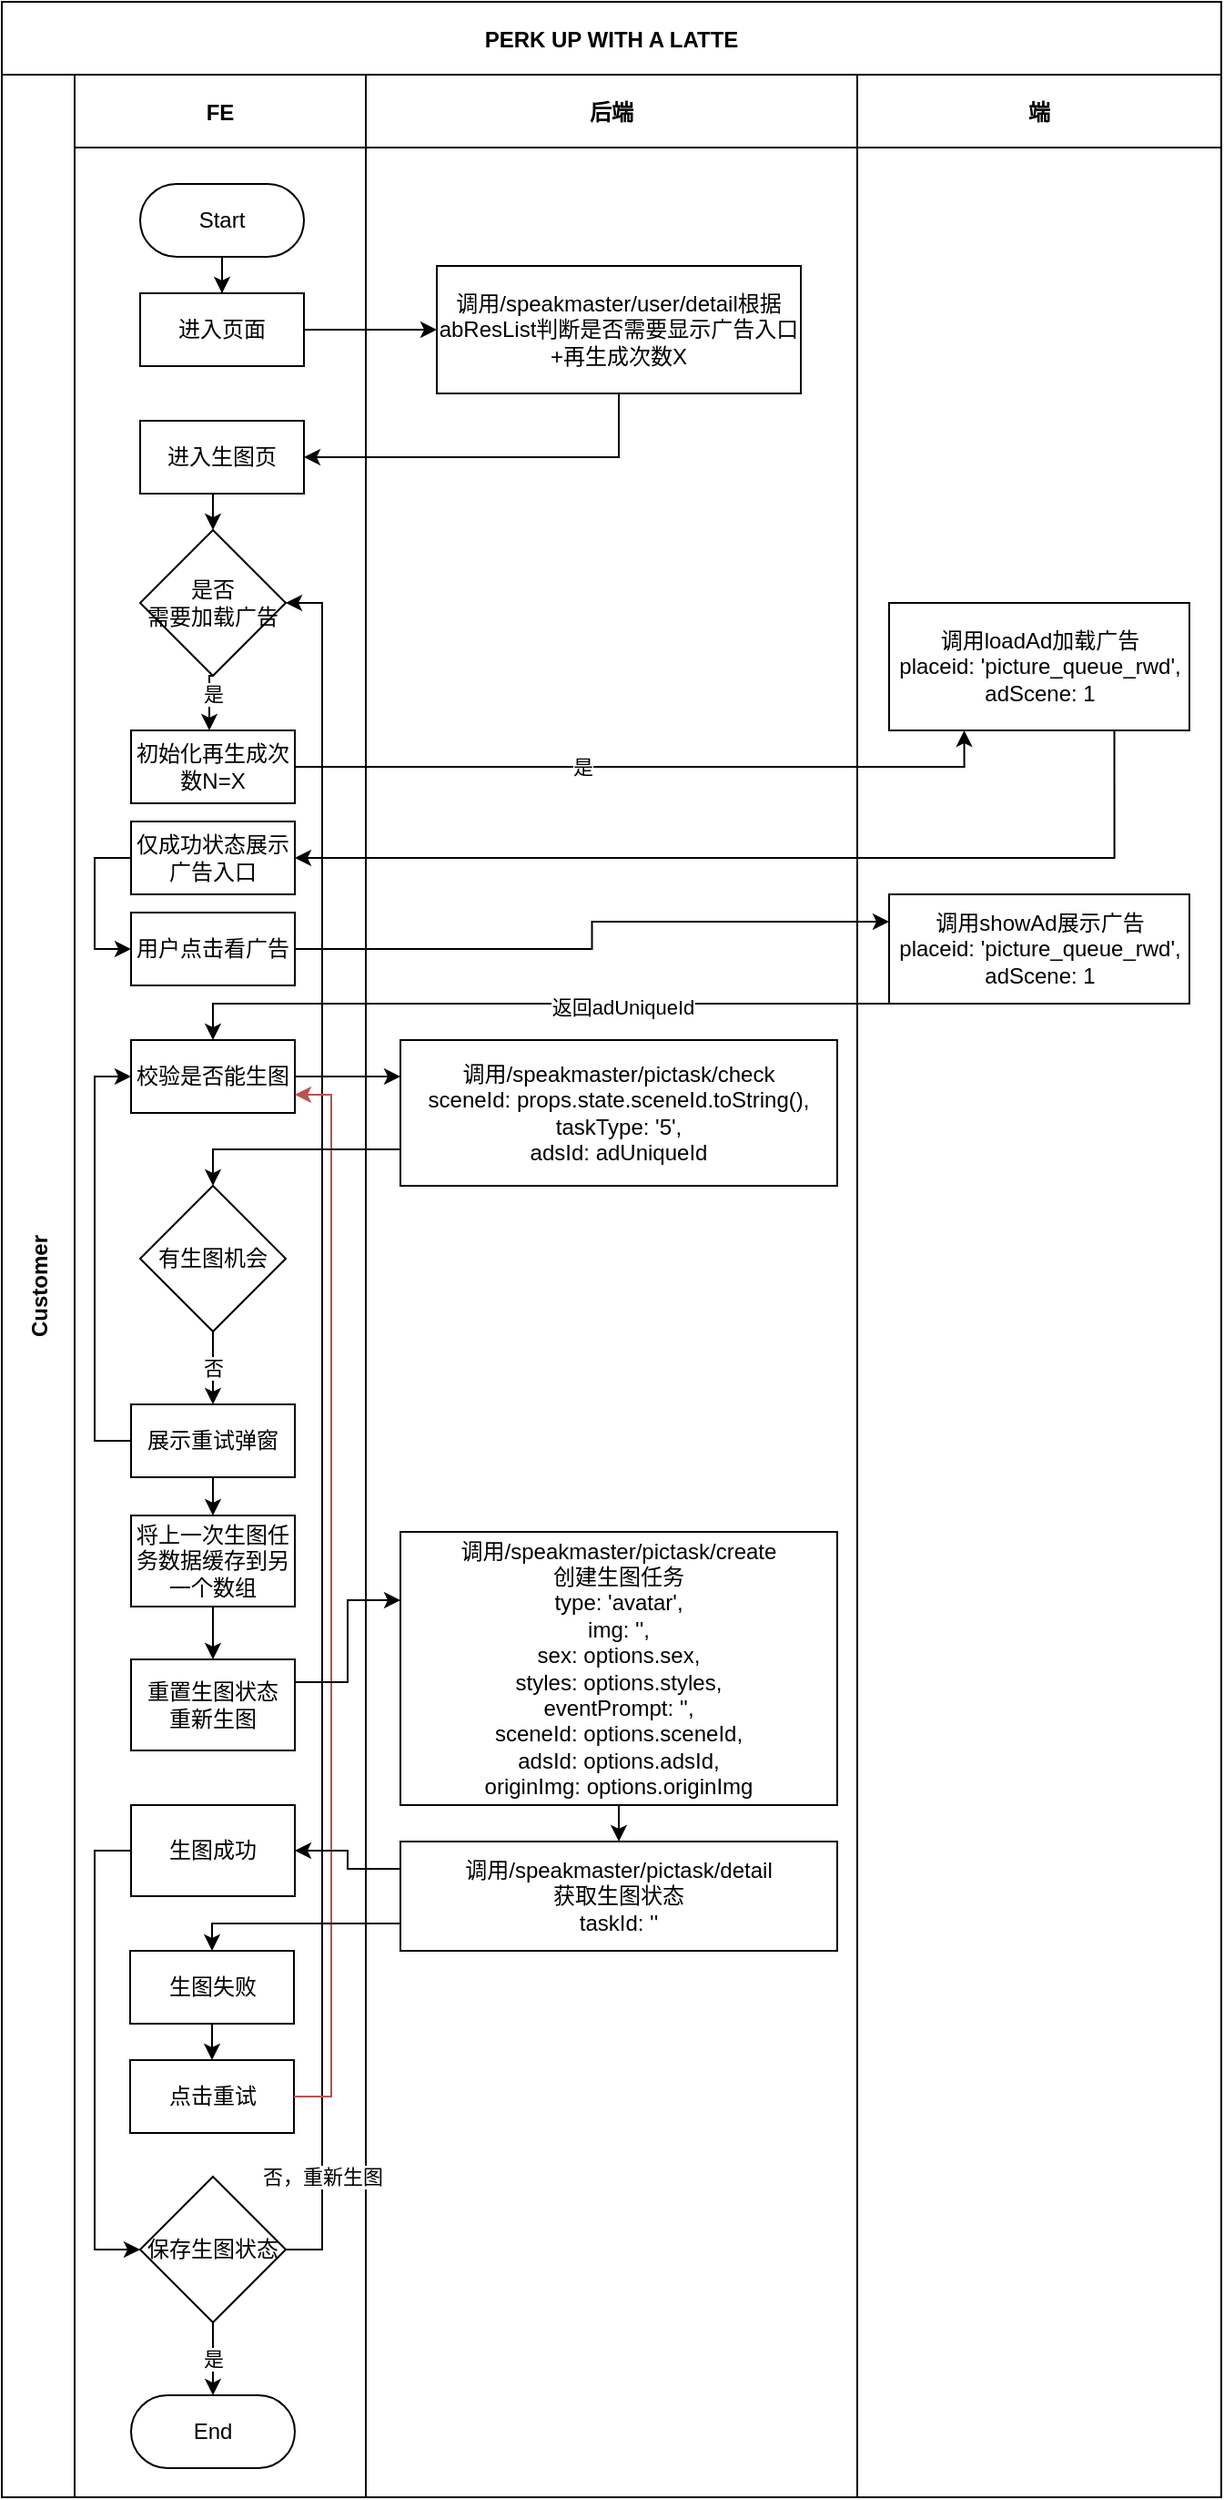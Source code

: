 <mxfile version="26.0.16">
  <diagram id="kgpKYQtTHZ0yAKxKKP6v" name="Page-1">
    <mxGraphModel dx="722" dy="439" grid="1" gridSize="10" guides="1" tooltips="1" connect="1" arrows="1" fold="1" page="1" pageScale="1" pageWidth="850" pageHeight="1100" math="0" shadow="0">
      <root>
        <mxCell id="0" />
        <mxCell id="1" parent="0" />
        <mxCell id="3nuBFxr9cyL0pnOWT2aG-1" value="PERK UP WITH A LATTE" style="shape=table;childLayout=tableLayout;startSize=40;collapsible=0;recursiveResize=0;expand=0;fillColor=none;fontStyle=1" parent="1" vertex="1">
          <mxGeometry x="100" y="70" width="670" height="1370" as="geometry" />
        </mxCell>
        <mxCell id="3nuBFxr9cyL0pnOWT2aG-3" value="Customer" style="shape=tableRow;horizontal=0;swimlaneHead=0;swimlaneBody=0;top=0;left=0;bottom=0;right=0;fillColor=none;points=[[0,0.5],[1,0.5]];portConstraint=eastwest;startSize=40;collapsible=0;recursiveResize=0;expand=0;fontStyle=1;" parent="3nuBFxr9cyL0pnOWT2aG-1" vertex="1">
          <mxGeometry y="40" width="670" height="1330" as="geometry" />
        </mxCell>
        <mxCell id="3nuBFxr9cyL0pnOWT2aG-4" value="FE" style="swimlane;swimlaneHead=0;swimlaneBody=0;connectable=0;fillColor=none;startSize=40;collapsible=0;recursiveResize=0;expand=0;fontStyle=1;" parent="3nuBFxr9cyL0pnOWT2aG-3" vertex="1">
          <mxGeometry x="40" width="160" height="1330" as="geometry">
            <mxRectangle width="160" height="1330" as="alternateBounds" />
          </mxGeometry>
        </mxCell>
        <mxCell id="3nuBFxr9cyL0pnOWT2aG-5" style="edgeStyle=orthogonalEdgeStyle;rounded=0;orthogonalLoop=1;jettySize=auto;html=1;" parent="3nuBFxr9cyL0pnOWT2aG-4" source="3nuBFxr9cyL0pnOWT2aG-6" target="3nuBFxr9cyL0pnOWT2aG-7" edge="1">
          <mxGeometry relative="1" as="geometry" />
        </mxCell>
        <mxCell id="3nuBFxr9cyL0pnOWT2aG-6" value="Start" style="rounded=1;whiteSpace=wrap;html=1;arcSize=50;" parent="3nuBFxr9cyL0pnOWT2aG-4" vertex="1">
          <mxGeometry x="36" y="60" width="90" height="40" as="geometry" />
        </mxCell>
        <mxCell id="3nuBFxr9cyL0pnOWT2aG-7" value="进入页面" style="rounded=0;whiteSpace=wrap;html=1;" parent="3nuBFxr9cyL0pnOWT2aG-4" vertex="1">
          <mxGeometry x="36" y="120" width="90" height="40" as="geometry" />
        </mxCell>
        <mxCell id="83-cvZ2OEZh-le51dASl-3" style="edgeStyle=orthogonalEdgeStyle;rounded=0;orthogonalLoop=1;jettySize=auto;html=1;exitX=0.5;exitY=1;exitDx=0;exitDy=0;entryX=0.5;entryY=0;entryDx=0;entryDy=0;" edge="1" parent="3nuBFxr9cyL0pnOWT2aG-4" source="3nuBFxr9cyL0pnOWT2aG-17" target="83-cvZ2OEZh-le51dASl-2">
          <mxGeometry relative="1" as="geometry" />
        </mxCell>
        <mxCell id="3nuBFxr9cyL0pnOWT2aG-17" value="进入生图页" style="rounded=0;whiteSpace=wrap;html=1;" parent="3nuBFxr9cyL0pnOWT2aG-4" vertex="1">
          <mxGeometry x="36" y="190" width="90" height="40" as="geometry" />
        </mxCell>
        <mxCell id="83-cvZ2OEZh-le51dASl-7" style="edgeStyle=orthogonalEdgeStyle;rounded=0;orthogonalLoop=1;jettySize=auto;html=1;exitX=0.5;exitY=1;exitDx=0;exitDy=0;entryX=0.5;entryY=0;entryDx=0;entryDy=0;" edge="1" parent="3nuBFxr9cyL0pnOWT2aG-4" source="83-cvZ2OEZh-le51dASl-2">
          <mxGeometry relative="1" as="geometry">
            <mxPoint x="74" y="330" as="sourcePoint" />
            <mxPoint x="74" y="360" as="targetPoint" />
          </mxGeometry>
        </mxCell>
        <mxCell id="83-cvZ2OEZh-le51dASl-51" value="是" style="edgeLabel;html=1;align=center;verticalAlign=middle;resizable=0;points=[];" vertex="1" connectable="0" parent="83-cvZ2OEZh-le51dASl-7">
          <mxGeometry x="-0.267" y="4" relative="1" as="geometry">
            <mxPoint x="-2" as="offset" />
          </mxGeometry>
        </mxCell>
        <mxCell id="83-cvZ2OEZh-le51dASl-2" value="&lt;div&gt;是否&lt;/div&gt;需要加载广告" style="rhombus;whiteSpace=wrap;html=1;" vertex="1" parent="3nuBFxr9cyL0pnOWT2aG-4">
          <mxGeometry x="36" y="250" width="80" height="80" as="geometry" />
        </mxCell>
        <mxCell id="83-cvZ2OEZh-le51dASl-6" value="初始化再生成次数N=X" style="rounded=0;whiteSpace=wrap;html=1;" vertex="1" parent="3nuBFxr9cyL0pnOWT2aG-4">
          <mxGeometry x="31" y="360" width="90" height="40" as="geometry" />
        </mxCell>
        <mxCell id="83-cvZ2OEZh-le51dASl-8" value="用户点击看广告" style="rounded=0;whiteSpace=wrap;html=1;" vertex="1" parent="3nuBFxr9cyL0pnOWT2aG-4">
          <mxGeometry x="31" y="460" width="90" height="40" as="geometry" />
        </mxCell>
        <mxCell id="83-cvZ2OEZh-le51dASl-27" value="校验是否能生图" style="rounded=0;whiteSpace=wrap;html=1;" vertex="1" parent="3nuBFxr9cyL0pnOWT2aG-4">
          <mxGeometry x="31" y="530" width="90" height="40" as="geometry" />
        </mxCell>
        <mxCell id="83-cvZ2OEZh-le51dASl-32" value="否" style="edgeStyle=orthogonalEdgeStyle;rounded=0;orthogonalLoop=1;jettySize=auto;html=1;exitX=0.5;exitY=1;exitDx=0;exitDy=0;entryX=0.5;entryY=0;entryDx=0;entryDy=0;" edge="1" parent="3nuBFxr9cyL0pnOWT2aG-4" source="83-cvZ2OEZh-le51dASl-29" target="83-cvZ2OEZh-le51dASl-31">
          <mxGeometry relative="1" as="geometry" />
        </mxCell>
        <mxCell id="83-cvZ2OEZh-le51dASl-29" value="有生图机会&lt;div&gt;&lt;/div&gt;" style="rhombus;whiteSpace=wrap;html=1;" vertex="1" parent="3nuBFxr9cyL0pnOWT2aG-4">
          <mxGeometry x="36" y="610" width="80" height="80" as="geometry" />
        </mxCell>
        <mxCell id="83-cvZ2OEZh-le51dASl-33" style="edgeStyle=orthogonalEdgeStyle;rounded=0;orthogonalLoop=1;jettySize=auto;html=1;exitX=0;exitY=0.5;exitDx=0;exitDy=0;entryX=0;entryY=0.5;entryDx=0;entryDy=0;" edge="1" parent="3nuBFxr9cyL0pnOWT2aG-4" source="83-cvZ2OEZh-le51dASl-31" target="83-cvZ2OEZh-le51dASl-27">
          <mxGeometry relative="1" as="geometry" />
        </mxCell>
        <mxCell id="83-cvZ2OEZh-le51dASl-35" style="edgeStyle=orthogonalEdgeStyle;rounded=0;orthogonalLoop=1;jettySize=auto;html=1;exitX=0.5;exitY=1;exitDx=0;exitDy=0;entryX=0.5;entryY=0;entryDx=0;entryDy=0;" edge="1" parent="3nuBFxr9cyL0pnOWT2aG-4" source="83-cvZ2OEZh-le51dASl-31" target="83-cvZ2OEZh-le51dASl-34">
          <mxGeometry relative="1" as="geometry" />
        </mxCell>
        <mxCell id="83-cvZ2OEZh-le51dASl-31" value="展示重试弹窗" style="rounded=0;whiteSpace=wrap;html=1;" vertex="1" parent="3nuBFxr9cyL0pnOWT2aG-4">
          <mxGeometry x="31" y="730" width="90" height="40" as="geometry" />
        </mxCell>
        <mxCell id="83-cvZ2OEZh-le51dASl-37" style="edgeStyle=orthogonalEdgeStyle;rounded=0;orthogonalLoop=1;jettySize=auto;html=1;exitX=0.5;exitY=1;exitDx=0;exitDy=0;entryX=0.5;entryY=0;entryDx=0;entryDy=0;" edge="1" parent="3nuBFxr9cyL0pnOWT2aG-4" source="83-cvZ2OEZh-le51dASl-34" target="83-cvZ2OEZh-le51dASl-36">
          <mxGeometry relative="1" as="geometry" />
        </mxCell>
        <mxCell id="83-cvZ2OEZh-le51dASl-34" value="&lt;div&gt;将上一次生图任务数据缓存到另一个数组&lt;/div&gt;" style="rounded=0;whiteSpace=wrap;html=1;" vertex="1" parent="3nuBFxr9cyL0pnOWT2aG-4">
          <mxGeometry x="31" y="791" width="90" height="50" as="geometry" />
        </mxCell>
        <mxCell id="83-cvZ2OEZh-le51dASl-36" value="重置生图状态&lt;div&gt;重新生图&lt;/div&gt;" style="rounded=0;whiteSpace=wrap;html=1;" vertex="1" parent="3nuBFxr9cyL0pnOWT2aG-4">
          <mxGeometry x="31" y="870" width="90" height="50" as="geometry" />
        </mxCell>
        <mxCell id="83-cvZ2OEZh-le51dASl-110" style="edgeStyle=orthogonalEdgeStyle;rounded=0;orthogonalLoop=1;jettySize=auto;html=1;exitX=0;exitY=0.5;exitDx=0;exitDy=0;entryX=0;entryY=0.5;entryDx=0;entryDy=0;" edge="1" parent="3nuBFxr9cyL0pnOWT2aG-4" source="83-cvZ2OEZh-le51dASl-38" target="83-cvZ2OEZh-le51dASl-40">
          <mxGeometry relative="1" as="geometry" />
        </mxCell>
        <mxCell id="83-cvZ2OEZh-le51dASl-38" value="生图成功" style="rounded=0;whiteSpace=wrap;html=1;" vertex="1" parent="3nuBFxr9cyL0pnOWT2aG-4">
          <mxGeometry x="31" y="950" width="90" height="50" as="geometry" />
        </mxCell>
        <mxCell id="83-cvZ2OEZh-le51dASl-44" value="是" style="edgeStyle=orthogonalEdgeStyle;rounded=0;orthogonalLoop=1;jettySize=auto;html=1;exitX=0.5;exitY=1;exitDx=0;exitDy=0;entryX=0.5;entryY=0;entryDx=0;entryDy=0;" edge="1" parent="3nuBFxr9cyL0pnOWT2aG-4" source="83-cvZ2OEZh-le51dASl-40" target="83-cvZ2OEZh-le51dASl-41">
          <mxGeometry relative="1" as="geometry" />
        </mxCell>
        <mxCell id="83-cvZ2OEZh-le51dASl-45" style="edgeStyle=orthogonalEdgeStyle;rounded=0;orthogonalLoop=1;jettySize=auto;html=1;exitX=1;exitY=0.5;exitDx=0;exitDy=0;entryX=1;entryY=0.5;entryDx=0;entryDy=0;" edge="1" parent="3nuBFxr9cyL0pnOWT2aG-4" source="83-cvZ2OEZh-le51dASl-40" target="83-cvZ2OEZh-le51dASl-2">
          <mxGeometry relative="1" as="geometry" />
        </mxCell>
        <mxCell id="83-cvZ2OEZh-le51dASl-46" value="否，重新生图" style="edgeLabel;html=1;align=center;verticalAlign=middle;resizable=0;points=[];" vertex="1" connectable="0" parent="83-cvZ2OEZh-le51dASl-45">
          <mxGeometry x="-0.832" y="1" relative="1" as="geometry">
            <mxPoint x="1" y="19" as="offset" />
          </mxGeometry>
        </mxCell>
        <mxCell id="83-cvZ2OEZh-le51dASl-40" value="保存生图状态&lt;div&gt;&lt;/div&gt;" style="rhombus;whiteSpace=wrap;html=1;" vertex="1" parent="3nuBFxr9cyL0pnOWT2aG-4">
          <mxGeometry x="36" y="1154.01" width="80" height="80" as="geometry" />
        </mxCell>
        <mxCell id="83-cvZ2OEZh-le51dASl-41" value="End" style="rounded=1;whiteSpace=wrap;html=1;arcSize=50;" vertex="1" parent="3nuBFxr9cyL0pnOWT2aG-4">
          <mxGeometry x="31" y="1274.01" width="90" height="40" as="geometry" />
        </mxCell>
        <mxCell id="83-cvZ2OEZh-le51dASl-55" style="edgeStyle=orthogonalEdgeStyle;rounded=0;orthogonalLoop=1;jettySize=auto;html=1;exitX=0;exitY=0.5;exitDx=0;exitDy=0;entryX=0;entryY=0.5;entryDx=0;entryDy=0;" edge="1" parent="3nuBFxr9cyL0pnOWT2aG-4" source="83-cvZ2OEZh-le51dASl-52" target="83-cvZ2OEZh-le51dASl-8">
          <mxGeometry relative="1" as="geometry" />
        </mxCell>
        <mxCell id="83-cvZ2OEZh-le51dASl-52" value="仅成功状态展示广告入口" style="rounded=0;whiteSpace=wrap;html=1;" vertex="1" parent="3nuBFxr9cyL0pnOWT2aG-4">
          <mxGeometry x="31" y="410" width="90" height="40" as="geometry" />
        </mxCell>
        <mxCell id="83-cvZ2OEZh-le51dASl-112" style="edgeStyle=orthogonalEdgeStyle;rounded=0;orthogonalLoop=1;jettySize=auto;html=1;exitX=0.5;exitY=1;exitDx=0;exitDy=0;entryX=0.5;entryY=0;entryDx=0;entryDy=0;" edge="1" parent="3nuBFxr9cyL0pnOWT2aG-4" source="83-cvZ2OEZh-le51dASl-56" target="83-cvZ2OEZh-le51dASl-109">
          <mxGeometry relative="1" as="geometry" />
        </mxCell>
        <mxCell id="83-cvZ2OEZh-le51dASl-56" value="生图失败" style="rounded=0;whiteSpace=wrap;html=1;" vertex="1" parent="3nuBFxr9cyL0pnOWT2aG-4">
          <mxGeometry x="30.5" y="1030" width="90" height="40" as="geometry" />
        </mxCell>
        <mxCell id="83-cvZ2OEZh-le51dASl-109" value="点击重试" style="rounded=0;whiteSpace=wrap;html=1;" vertex="1" parent="3nuBFxr9cyL0pnOWT2aG-4">
          <mxGeometry x="30.5" y="1090" width="90" height="40" as="geometry" />
        </mxCell>
        <mxCell id="83-cvZ2OEZh-le51dASl-114" style="edgeStyle=orthogonalEdgeStyle;rounded=0;orthogonalLoop=1;jettySize=auto;html=1;exitX=1;exitY=0.5;exitDx=0;exitDy=0;entryX=1;entryY=0.75;entryDx=0;entryDy=0;fillColor=#f8cecc;strokeColor=#b85450;" edge="1" parent="3nuBFxr9cyL0pnOWT2aG-4" source="83-cvZ2OEZh-le51dASl-109" target="83-cvZ2OEZh-le51dASl-27">
          <mxGeometry relative="1" as="geometry">
            <mxPoint x="179" y="1090" as="targetPoint" />
          </mxGeometry>
        </mxCell>
        <mxCell id="3nuBFxr9cyL0pnOWT2aG-8" value="后端" style="swimlane;swimlaneHead=0;swimlaneBody=0;connectable=0;fillColor=none;startSize=40;collapsible=0;recursiveResize=0;expand=0;fontStyle=1;" parent="3nuBFxr9cyL0pnOWT2aG-3" vertex="1">
          <mxGeometry x="200" width="270" height="1330" as="geometry">
            <mxRectangle width="270" height="1330" as="alternateBounds" />
          </mxGeometry>
        </mxCell>
        <mxCell id="3nuBFxr9cyL0pnOWT2aG-9" value="调用/speakmaster/user/detail根据abResList判断是否需要显示广告入口&lt;div&gt;+再生成次数X&lt;/div&gt;" style="rounded=0;whiteSpace=wrap;html=1;" parent="3nuBFxr9cyL0pnOWT2aG-8" vertex="1">
          <mxGeometry x="39" y="105" width="200" height="70" as="geometry" />
        </mxCell>
        <mxCell id="83-cvZ2OEZh-le51dASl-16" value="调用/speakmaster/pictask/check&lt;div&gt;sceneId: props.state.sceneId.toString(), taskType: &#39;5&#39;,&lt;/div&gt;&lt;div&gt;adsId: adUniqueId&lt;/div&gt;" style="rounded=0;whiteSpace=wrap;html=1;" vertex="1" parent="3nuBFxr9cyL0pnOWT2aG-8">
          <mxGeometry x="19" y="530" width="240" height="80" as="geometry" />
        </mxCell>
        <mxCell id="83-cvZ2OEZh-le51dASl-47" value="调用/speakmaster/pictask/create&lt;div&gt;创建生图任务&lt;br&gt;&lt;div&gt;type: &#39;avatar&#39;,&lt;/div&gt;&lt;div&gt;img: &#39;&#39;,&lt;/div&gt;&lt;div&gt;sex: options.sex,&lt;/div&gt;&lt;div&gt;styles: options.styles,&lt;/div&gt;&lt;div&gt;eventPrompt: &#39;&#39;,&lt;/div&gt;&lt;div&gt;sceneId: options.sceneId,&lt;/div&gt;&lt;div&gt;adsId: options.adsId,&lt;/div&gt;&lt;div&gt;originImg: options.originImg&lt;br&gt;&lt;/div&gt;&lt;/div&gt;" style="rounded=0;whiteSpace=wrap;html=1;" vertex="1" parent="3nuBFxr9cyL0pnOWT2aG-8">
          <mxGeometry x="19" y="800" width="240" height="150" as="geometry" />
        </mxCell>
        <mxCell id="83-cvZ2OEZh-le51dASl-49" value="调用/speakmaster/pictask/detail&lt;div&gt;获取生图状态&lt;br&gt;&lt;div&gt;taskId: &#39;&#39;&lt;/div&gt;&lt;/div&gt;" style="rounded=0;whiteSpace=wrap;html=1;" vertex="1" parent="3nuBFxr9cyL0pnOWT2aG-8">
          <mxGeometry x="19" y="970" width="240" height="60" as="geometry" />
        </mxCell>
        <mxCell id="83-cvZ2OEZh-le51dASl-42" style="edgeStyle=orthogonalEdgeStyle;rounded=0;orthogonalLoop=1;jettySize=auto;html=1;exitX=0.5;exitY=1;exitDx=0;exitDy=0;entryX=0.5;entryY=0;entryDx=0;entryDy=0;" edge="1" parent="3nuBFxr9cyL0pnOWT2aG-8" source="83-cvZ2OEZh-le51dASl-47" target="83-cvZ2OEZh-le51dASl-49">
          <mxGeometry relative="1" as="geometry" />
        </mxCell>
        <mxCell id="3nuBFxr9cyL0pnOWT2aG-11" value="端" style="swimlane;swimlaneHead=0;swimlaneBody=0;connectable=0;fillColor=none;startSize=40;collapsible=0;recursiveResize=0;expand=0;fontStyle=1;" parent="3nuBFxr9cyL0pnOWT2aG-3" vertex="1">
          <mxGeometry x="470" width="200" height="1330" as="geometry">
            <mxRectangle width="200" height="1330" as="alternateBounds" />
          </mxGeometry>
        </mxCell>
        <mxCell id="3nuBFxr9cyL0pnOWT2aG-13" value="调用loadAd加载广告&lt;div&gt;placeid: &#39;picture_queue_rwd&#39;, adScene: 1&lt;br&gt;&lt;/div&gt;" style="rounded=0;whiteSpace=wrap;html=1;" parent="3nuBFxr9cyL0pnOWT2aG-11" vertex="1">
          <mxGeometry x="17.5" y="290" width="165" height="70" as="geometry" />
        </mxCell>
        <mxCell id="83-cvZ2OEZh-le51dASl-11" value="调用showAd展示广告&lt;div&gt;placeid: &#39;picture_queue_rwd&#39;, adScene: 1&lt;br&gt;&lt;/div&gt;" style="rounded=0;whiteSpace=wrap;html=1;" vertex="1" parent="3nuBFxr9cyL0pnOWT2aG-11">
          <mxGeometry x="17.5" y="450" width="165" height="60" as="geometry" />
        </mxCell>
        <mxCell id="3nuBFxr9cyL0pnOWT2aG-2" value="" style="edgeStyle=orthogonalEdgeStyle;rounded=0;orthogonalLoop=1;jettySize=auto;html=1;entryX=0;entryY=0.5;entryDx=0;entryDy=0;" parent="3nuBFxr9cyL0pnOWT2aG-3" source="3nuBFxr9cyL0pnOWT2aG-7" target="3nuBFxr9cyL0pnOWT2aG-9" edge="1">
          <mxGeometry relative="1" as="geometry" />
        </mxCell>
        <mxCell id="3nuBFxr9cyL0pnOWT2aG-25" value="" style="edgeStyle=orthogonalEdgeStyle;rounded=0;orthogonalLoop=1;jettySize=auto;html=1;entryX=1;entryY=0.5;entryDx=0;entryDy=0;exitX=0.5;exitY=1;exitDx=0;exitDy=0;" parent="3nuBFxr9cyL0pnOWT2aG-3" source="3nuBFxr9cyL0pnOWT2aG-9" target="3nuBFxr9cyL0pnOWT2aG-17" edge="1">
          <mxGeometry relative="1" as="geometry" />
        </mxCell>
        <mxCell id="83-cvZ2OEZh-le51dASl-4" style="edgeStyle=orthogonalEdgeStyle;rounded=0;orthogonalLoop=1;jettySize=auto;html=1;exitX=1;exitY=0.5;exitDx=0;exitDy=0;entryX=0.25;entryY=1;entryDx=0;entryDy=0;" edge="1" parent="3nuBFxr9cyL0pnOWT2aG-3" source="83-cvZ2OEZh-le51dASl-6" target="3nuBFxr9cyL0pnOWT2aG-13">
          <mxGeometry relative="1" as="geometry" />
        </mxCell>
        <mxCell id="83-cvZ2OEZh-le51dASl-5" value="是" style="edgeLabel;html=1;align=center;verticalAlign=middle;resizable=0;points=[];" vertex="1" connectable="0" parent="83-cvZ2OEZh-le51dASl-4">
          <mxGeometry x="-0.194" y="-2" relative="1" as="geometry">
            <mxPoint x="1" y="-2" as="offset" />
          </mxGeometry>
        </mxCell>
        <mxCell id="83-cvZ2OEZh-le51dASl-13" style="edgeStyle=orthogonalEdgeStyle;rounded=0;orthogonalLoop=1;jettySize=auto;html=1;exitX=1;exitY=0.5;exitDx=0;exitDy=0;entryX=0;entryY=0.25;entryDx=0;entryDy=0;" edge="1" parent="3nuBFxr9cyL0pnOWT2aG-3" source="83-cvZ2OEZh-le51dASl-8" target="83-cvZ2OEZh-le51dASl-11">
          <mxGeometry relative="1" as="geometry" />
        </mxCell>
        <mxCell id="83-cvZ2OEZh-le51dASl-14" style="edgeStyle=orthogonalEdgeStyle;rounded=0;orthogonalLoop=1;jettySize=auto;html=1;exitX=0;exitY=0.75;exitDx=0;exitDy=0;entryX=0.5;entryY=0;entryDx=0;entryDy=0;" edge="1" parent="3nuBFxr9cyL0pnOWT2aG-3" source="83-cvZ2OEZh-le51dASl-11" target="83-cvZ2OEZh-le51dASl-27">
          <mxGeometry relative="1" as="geometry">
            <mxPoint x="150" y="530" as="targetPoint" />
            <Array as="points">
              <mxPoint x="488" y="510" />
              <mxPoint x="116" y="510" />
            </Array>
          </mxGeometry>
        </mxCell>
        <mxCell id="83-cvZ2OEZh-le51dASl-15" value="返回adUniqueId" style="edgeLabel;html=1;align=center;verticalAlign=middle;resizable=0;points=[];" vertex="1" connectable="0" parent="83-cvZ2OEZh-le51dASl-14">
          <mxGeometry x="-0.204" y="2" relative="1" as="geometry">
            <mxPoint as="offset" />
          </mxGeometry>
        </mxCell>
        <mxCell id="83-cvZ2OEZh-le51dASl-28" style="edgeStyle=orthogonalEdgeStyle;rounded=0;orthogonalLoop=1;jettySize=auto;html=1;exitX=1;exitY=0.5;exitDx=0;exitDy=0;entryX=0;entryY=0.25;entryDx=0;entryDy=0;" edge="1" parent="3nuBFxr9cyL0pnOWT2aG-3" source="83-cvZ2OEZh-le51dASl-27" target="83-cvZ2OEZh-le51dASl-16">
          <mxGeometry relative="1" as="geometry" />
        </mxCell>
        <mxCell id="83-cvZ2OEZh-le51dASl-30" style="edgeStyle=orthogonalEdgeStyle;rounded=0;orthogonalLoop=1;jettySize=auto;html=1;exitX=0;exitY=0.75;exitDx=0;exitDy=0;entryX=0.5;entryY=0;entryDx=0;entryDy=0;" edge="1" parent="3nuBFxr9cyL0pnOWT2aG-3" source="83-cvZ2OEZh-le51dASl-16" target="83-cvZ2OEZh-le51dASl-29">
          <mxGeometry relative="1" as="geometry" />
        </mxCell>
        <mxCell id="83-cvZ2OEZh-le51dASl-48" style="edgeStyle=orthogonalEdgeStyle;rounded=0;orthogonalLoop=1;jettySize=auto;html=1;exitX=1;exitY=0.25;exitDx=0;exitDy=0;entryX=0;entryY=0.25;entryDx=0;entryDy=0;" edge="1" parent="3nuBFxr9cyL0pnOWT2aG-3" source="83-cvZ2OEZh-le51dASl-36" target="83-cvZ2OEZh-le51dASl-47">
          <mxGeometry relative="1" as="geometry" />
        </mxCell>
        <mxCell id="83-cvZ2OEZh-le51dASl-50" style="edgeStyle=orthogonalEdgeStyle;rounded=0;orthogonalLoop=1;jettySize=auto;html=1;exitX=0;exitY=0.25;exitDx=0;exitDy=0;entryX=1;entryY=0.5;entryDx=0;entryDy=0;" edge="1" parent="3nuBFxr9cyL0pnOWT2aG-3" source="83-cvZ2OEZh-le51dASl-49" target="83-cvZ2OEZh-le51dASl-38">
          <mxGeometry relative="1" as="geometry" />
        </mxCell>
        <mxCell id="83-cvZ2OEZh-le51dASl-54" style="edgeStyle=orthogonalEdgeStyle;rounded=0;orthogonalLoop=1;jettySize=auto;html=1;exitX=0.75;exitY=1;exitDx=0;exitDy=0;entryX=1;entryY=0.5;entryDx=0;entryDy=0;" edge="1" parent="3nuBFxr9cyL0pnOWT2aG-3" source="3nuBFxr9cyL0pnOWT2aG-13" target="83-cvZ2OEZh-le51dASl-52">
          <mxGeometry relative="1" as="geometry" />
        </mxCell>
        <mxCell id="83-cvZ2OEZh-le51dASl-111" style="edgeStyle=orthogonalEdgeStyle;rounded=0;orthogonalLoop=1;jettySize=auto;html=1;exitX=0;exitY=0.75;exitDx=0;exitDy=0;entryX=0.5;entryY=0;entryDx=0;entryDy=0;" edge="1" parent="3nuBFxr9cyL0pnOWT2aG-3" source="83-cvZ2OEZh-le51dASl-49" target="83-cvZ2OEZh-le51dASl-56">
          <mxGeometry relative="1" as="geometry">
            <Array as="points">
              <mxPoint x="116" y="1015" />
            </Array>
          </mxGeometry>
        </mxCell>
      </root>
    </mxGraphModel>
  </diagram>
</mxfile>
